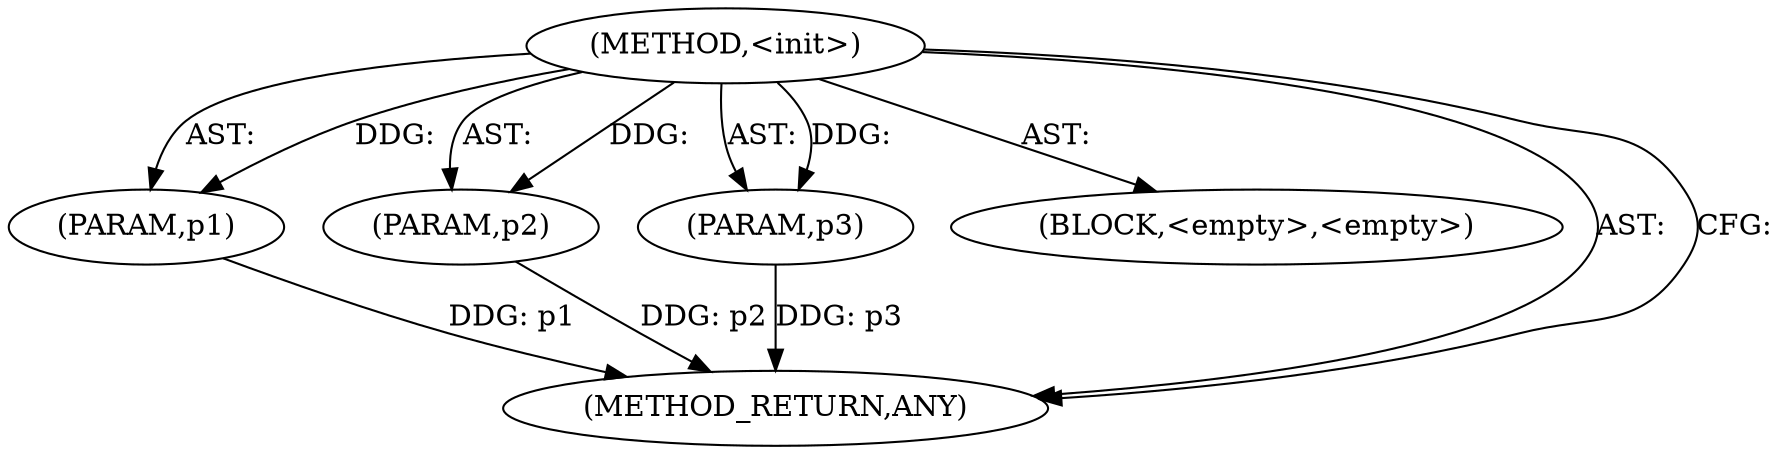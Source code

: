 digraph "&lt;init&gt;" {  
"111669149709" [label = <(METHOD,&lt;init&gt;)> ]
"115964117011" [label = <(PARAM,p1)> ]
"115964117012" [label = <(PARAM,p2)> ]
"115964117013" [label = <(PARAM,p3)> ]
"25769803801" [label = <(BLOCK,&lt;empty&gt;,&lt;empty&gt;)> ]
"128849018893" [label = <(METHOD_RETURN,ANY)> ]
  "111669149709" -> "115964117011"  [ label = "AST: "] 
  "111669149709" -> "25769803801"  [ label = "AST: "] 
  "111669149709" -> "115964117012"  [ label = "AST: "] 
  "111669149709" -> "128849018893"  [ label = "AST: "] 
  "111669149709" -> "115964117013"  [ label = "AST: "] 
  "111669149709" -> "128849018893"  [ label = "CFG: "] 
  "115964117011" -> "128849018893"  [ label = "DDG: p1"] 
  "115964117012" -> "128849018893"  [ label = "DDG: p2"] 
  "115964117013" -> "128849018893"  [ label = "DDG: p3"] 
  "111669149709" -> "115964117011"  [ label = "DDG: "] 
  "111669149709" -> "115964117012"  [ label = "DDG: "] 
  "111669149709" -> "115964117013"  [ label = "DDG: "] 
}

